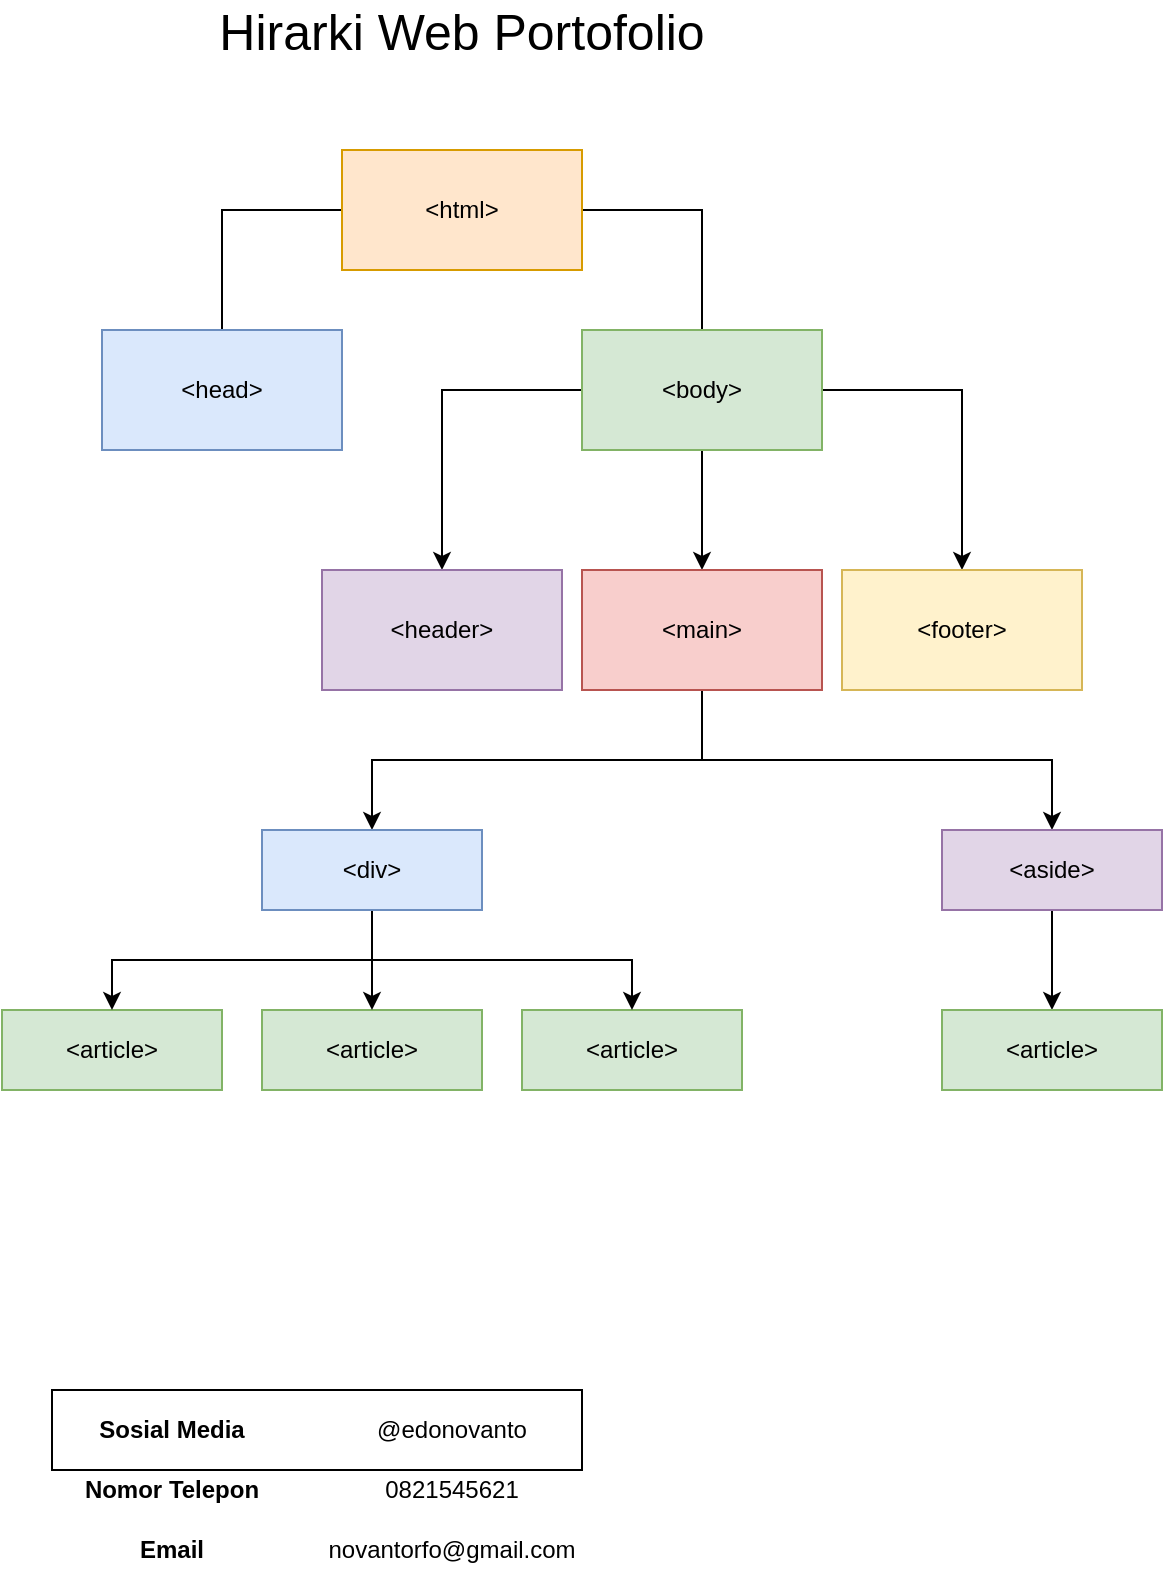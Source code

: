 <mxfile version="14.9.5" type="device"><diagram id="4oATTt1pX4HqEATOSp64" name="Page-1"><mxGraphModel dx="860" dy="522" grid="1" gridSize="10" guides="1" tooltips="1" connect="1" arrows="1" fold="1" page="1" pageScale="1" pageWidth="850" pageHeight="1100" math="0" shadow="0"><root><mxCell id="0"/><mxCell id="1" parent="0"/><mxCell id="VpH31dlBM9Q7z2s2MTGG-29" value="" style="rounded=0;whiteSpace=wrap;html=1;" parent="1" vertex="1"><mxGeometry x="215" y="810" width="265" height="40" as="geometry"/></mxCell><mxCell id="gxjJU5SjD9DxpLLuYC5k-4" style="edgeStyle=orthogonalEdgeStyle;rounded=0;orthogonalLoop=1;jettySize=auto;html=1;exitX=0;exitY=0.5;exitDx=0;exitDy=0;entryX=0.5;entryY=0;entryDx=0;entryDy=0;endArrow=none;endFill=0;" parent="1" source="gxjJU5SjD9DxpLLuYC5k-1" target="gxjJU5SjD9DxpLLuYC5k-2" edge="1"><mxGeometry relative="1" as="geometry"/></mxCell><mxCell id="gxjJU5SjD9DxpLLuYC5k-6" style="edgeStyle=orthogonalEdgeStyle;rounded=0;orthogonalLoop=1;jettySize=auto;html=1;entryX=0.5;entryY=0;entryDx=0;entryDy=0;endArrow=none;endFill=0;" parent="1" source="gxjJU5SjD9DxpLLuYC5k-1" target="gxjJU5SjD9DxpLLuYC5k-3" edge="1"><mxGeometry relative="1" as="geometry"><Array as="points"><mxPoint x="540" y="220"/></Array></mxGeometry></mxCell><mxCell id="gxjJU5SjD9DxpLLuYC5k-1" value="&amp;lt;html&amp;gt;" style="rounded=0;whiteSpace=wrap;html=1;fillColor=#ffe6cc;strokeColor=#d79b00;" parent="1" vertex="1"><mxGeometry x="360" y="190" width="120" height="60" as="geometry"/></mxCell><mxCell id="gxjJU5SjD9DxpLLuYC5k-2" value="&amp;lt;head&amp;gt;" style="rounded=0;whiteSpace=wrap;html=1;fillColor=#dae8fc;strokeColor=#6c8ebf;" parent="1" vertex="1"><mxGeometry x="240" y="280" width="120" height="60" as="geometry"/></mxCell><mxCell id="R4wiHqjE3IJkJ8IYLvlx-2" style="edgeStyle=orthogonalEdgeStyle;rounded=0;orthogonalLoop=1;jettySize=auto;html=1;" parent="1" source="gxjJU5SjD9DxpLLuYC5k-3" target="R4wiHqjE3IJkJ8IYLvlx-1" edge="1"><mxGeometry relative="1" as="geometry"/></mxCell><mxCell id="R4wiHqjE3IJkJ8IYLvlx-4" style="edgeStyle=orthogonalEdgeStyle;rounded=0;orthogonalLoop=1;jettySize=auto;html=1;" parent="1" source="gxjJU5SjD9DxpLLuYC5k-3" target="R4wiHqjE3IJkJ8IYLvlx-3" edge="1"><mxGeometry relative="1" as="geometry"/></mxCell><mxCell id="R4wiHqjE3IJkJ8IYLvlx-6" style="edgeStyle=orthogonalEdgeStyle;rounded=0;orthogonalLoop=1;jettySize=auto;html=1;entryX=0.5;entryY=0;entryDx=0;entryDy=0;" parent="1" source="gxjJU5SjD9DxpLLuYC5k-3" target="R4wiHqjE3IJkJ8IYLvlx-5" edge="1"><mxGeometry relative="1" as="geometry"/></mxCell><mxCell id="gxjJU5SjD9DxpLLuYC5k-3" value="&amp;lt;body&amp;gt;" style="rounded=0;whiteSpace=wrap;html=1;fillColor=#d5e8d4;strokeColor=#82b366;" parent="1" vertex="1"><mxGeometry x="480" y="280" width="120" height="60" as="geometry"/></mxCell><mxCell id="gxjJU5SjD9DxpLLuYC5k-7" value="&lt;font style=&quot;font-size: 25px&quot;&gt;Hirarki Web Portofolio&lt;/font&gt;" style="text;html=1;strokeColor=none;fillColor=none;align=center;verticalAlign=middle;whiteSpace=wrap;rounded=0;" parent="1" vertex="1"><mxGeometry x="290" y="120" width="260" height="20" as="geometry"/></mxCell><mxCell id="R4wiHqjE3IJkJ8IYLvlx-1" value="&amp;lt;header&amp;gt;" style="rounded=0;whiteSpace=wrap;html=1;fillColor=#e1d5e7;strokeColor=#9673a6;" parent="1" vertex="1"><mxGeometry x="350" y="400" width="120" height="60" as="geometry"/></mxCell><mxCell id="27s1iK_i0nFUE6s1duaV-15" style="edgeStyle=orthogonalEdgeStyle;rounded=0;orthogonalLoop=1;jettySize=auto;html=1;exitX=0.5;exitY=1;exitDx=0;exitDy=0;entryX=0.5;entryY=0;entryDx=0;entryDy=0;" edge="1" parent="1" source="R4wiHqjE3IJkJ8IYLvlx-3" target="27s1iK_i0nFUE6s1duaV-16"><mxGeometry relative="1" as="geometry"><mxPoint x="740" y="540" as="targetPoint"/></mxGeometry></mxCell><mxCell id="27s1iK_i0nFUE6s1duaV-20" style="edgeStyle=orthogonalEdgeStyle;rounded=0;orthogonalLoop=1;jettySize=auto;html=1;exitX=0.5;exitY=1;exitDx=0;exitDy=0;" edge="1" parent="1" source="R4wiHqjE3IJkJ8IYLvlx-3" target="27s1iK_i0nFUE6s1duaV-19"><mxGeometry relative="1" as="geometry"/></mxCell><mxCell id="R4wiHqjE3IJkJ8IYLvlx-3" value="&amp;lt;main&amp;gt;" style="rounded=0;whiteSpace=wrap;html=1;fillColor=#f8cecc;strokeColor=#b85450;" parent="1" vertex="1"><mxGeometry x="480" y="400" width="120" height="60" as="geometry"/></mxCell><mxCell id="R4wiHqjE3IJkJ8IYLvlx-5" value="&amp;lt;footer&amp;gt;" style="rounded=0;whiteSpace=wrap;html=1;fillColor=#fff2cc;strokeColor=#d6b656;" parent="1" vertex="1"><mxGeometry x="610" y="400" width="120" height="60" as="geometry"/></mxCell><mxCell id="VpH31dlBM9Q7z2s2MTGG-23" value="Sosial Media" style="text;html=1;strokeColor=none;fillColor=none;align=center;verticalAlign=middle;whiteSpace=wrap;rounded=0;fontStyle=1" parent="1" vertex="1"><mxGeometry x="230" y="820" width="90" height="20" as="geometry"/></mxCell><mxCell id="VpH31dlBM9Q7z2s2MTGG-24" value="Nomor Telepon" style="text;html=1;strokeColor=none;fillColor=none;align=center;verticalAlign=middle;whiteSpace=wrap;rounded=0;fontStyle=1" parent="1" vertex="1"><mxGeometry x="220" y="850" width="110" height="20" as="geometry"/></mxCell><mxCell id="VpH31dlBM9Q7z2s2MTGG-25" value="Email" style="text;html=1;strokeColor=none;fillColor=none;align=center;verticalAlign=middle;whiteSpace=wrap;rounded=0;fontStyle=1" parent="1" vertex="1"><mxGeometry x="220" y="880" width="110" height="20" as="geometry"/></mxCell><mxCell id="VpH31dlBM9Q7z2s2MTGG-26" value="@edonovanto" style="text;html=1;strokeColor=none;fillColor=none;align=center;verticalAlign=middle;whiteSpace=wrap;rounded=0;fontStyle=0" parent="1" vertex="1"><mxGeometry x="370" y="820" width="90" height="20" as="geometry"/></mxCell><mxCell id="VpH31dlBM9Q7z2s2MTGG-27" value="0821545621" style="text;html=1;strokeColor=none;fillColor=none;align=center;verticalAlign=middle;whiteSpace=wrap;rounded=0;fontStyle=0" parent="1" vertex="1"><mxGeometry x="370" y="850" width="90" height="20" as="geometry"/></mxCell><mxCell id="VpH31dlBM9Q7z2s2MTGG-28" value="novantorfo@gmail.com" style="text;html=1;strokeColor=none;fillColor=none;align=center;verticalAlign=middle;whiteSpace=wrap;rounded=0;fontStyle=0" parent="1" vertex="1"><mxGeometry x="370" y="880" width="90" height="20" as="geometry"/></mxCell><mxCell id="27s1iK_i0nFUE6s1duaV-1" value="&amp;lt;article&amp;gt;" style="rounded=0;whiteSpace=wrap;html=1;fillColor=#d5e8d4;strokeColor=#82b366;" vertex="1" parent="1"><mxGeometry x="190" y="620" width="110" height="40" as="geometry"/></mxCell><mxCell id="27s1iK_i0nFUE6s1duaV-4" value="&amp;lt;article&amp;gt;" style="rounded=0;whiteSpace=wrap;html=1;fillColor=#d5e8d4;strokeColor=#82b366;" vertex="1" parent="1"><mxGeometry x="320" y="620" width="110" height="40" as="geometry"/></mxCell><mxCell id="27s1iK_i0nFUE6s1duaV-6" value="&amp;lt;article&amp;gt;" style="rounded=0;whiteSpace=wrap;html=1;fillColor=#d5e8d4;strokeColor=#82b366;" vertex="1" parent="1"><mxGeometry x="450" y="620" width="110" height="40" as="geometry"/></mxCell><mxCell id="27s1iK_i0nFUE6s1duaV-18" style="edgeStyle=orthogonalEdgeStyle;rounded=0;orthogonalLoop=1;jettySize=auto;html=1;" edge="1" parent="1" source="27s1iK_i0nFUE6s1duaV-16" target="27s1iK_i0nFUE6s1duaV-17"><mxGeometry relative="1" as="geometry"/></mxCell><mxCell id="27s1iK_i0nFUE6s1duaV-16" value="&amp;lt;aside&amp;gt;" style="rounded=0;whiteSpace=wrap;html=1;fillColor=#e1d5e7;strokeColor=#9673a6;" vertex="1" parent="1"><mxGeometry x="660" y="530" width="110" height="40" as="geometry"/></mxCell><mxCell id="27s1iK_i0nFUE6s1duaV-17" value="&amp;lt;article&amp;gt;" style="rounded=0;whiteSpace=wrap;html=1;fillColor=#d5e8d4;strokeColor=#82b366;" vertex="1" parent="1"><mxGeometry x="660" y="620" width="110" height="40" as="geometry"/></mxCell><mxCell id="27s1iK_i0nFUE6s1duaV-21" style="edgeStyle=orthogonalEdgeStyle;rounded=0;orthogonalLoop=1;jettySize=auto;html=1;exitX=0.5;exitY=1;exitDx=0;exitDy=0;" edge="1" parent="1" source="27s1iK_i0nFUE6s1duaV-19" target="27s1iK_i0nFUE6s1duaV-1"><mxGeometry relative="1" as="geometry"/></mxCell><mxCell id="27s1iK_i0nFUE6s1duaV-22" style="edgeStyle=orthogonalEdgeStyle;rounded=0;orthogonalLoop=1;jettySize=auto;html=1;exitX=0.5;exitY=1;exitDx=0;exitDy=0;" edge="1" parent="1" source="27s1iK_i0nFUE6s1duaV-19" target="27s1iK_i0nFUE6s1duaV-4"><mxGeometry relative="1" as="geometry"/></mxCell><mxCell id="27s1iK_i0nFUE6s1duaV-23" style="edgeStyle=orthogonalEdgeStyle;rounded=0;orthogonalLoop=1;jettySize=auto;html=1;exitX=0.5;exitY=1;exitDx=0;exitDy=0;" edge="1" parent="1" source="27s1iK_i0nFUE6s1duaV-19" target="27s1iK_i0nFUE6s1duaV-6"><mxGeometry relative="1" as="geometry"/></mxCell><mxCell id="27s1iK_i0nFUE6s1duaV-19" value="&amp;lt;div&amp;gt;" style="rounded=0;whiteSpace=wrap;html=1;fillColor=#dae8fc;strokeColor=#6c8ebf;" vertex="1" parent="1"><mxGeometry x="320" y="530" width="110" height="40" as="geometry"/></mxCell></root></mxGraphModel></diagram></mxfile>